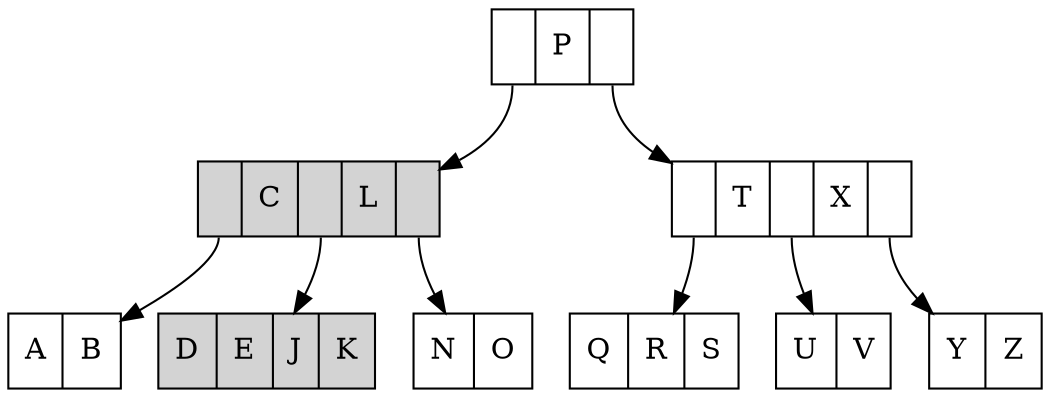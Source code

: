 digraph G{
	margin="0"
	node[shape=record]
	tP[label="<C0>|P|<C1>"];
	tPCL[label="<C0>|C|<C1>|L|<C2>", style=filled];
	tPCLAB[label="A|B"];
	tPCLDEJK[label="D|E|J|K", style=filled];
	tPCLNO[label="N|O"];
	tPCL:C0->tPCLAB;
	tPCL:C1->tPCLDEJK;
	tPCL:C2->tPCLNO;
	tPTX[label="<C0>|T|<C1>|X|<C2>"];
	tPTXQRS[label="Q|R|S"];
	tPTXUV[label="U|V"];
	tPTXYZ[label="Y|Z"];
	tPTX:C0->tPTXQRS;
	tPTX:C1->tPTXUV;
	tPTX:C2->tPTXYZ;
	tP:C0->tPCL;
	tP:C1->tPTX;
}
